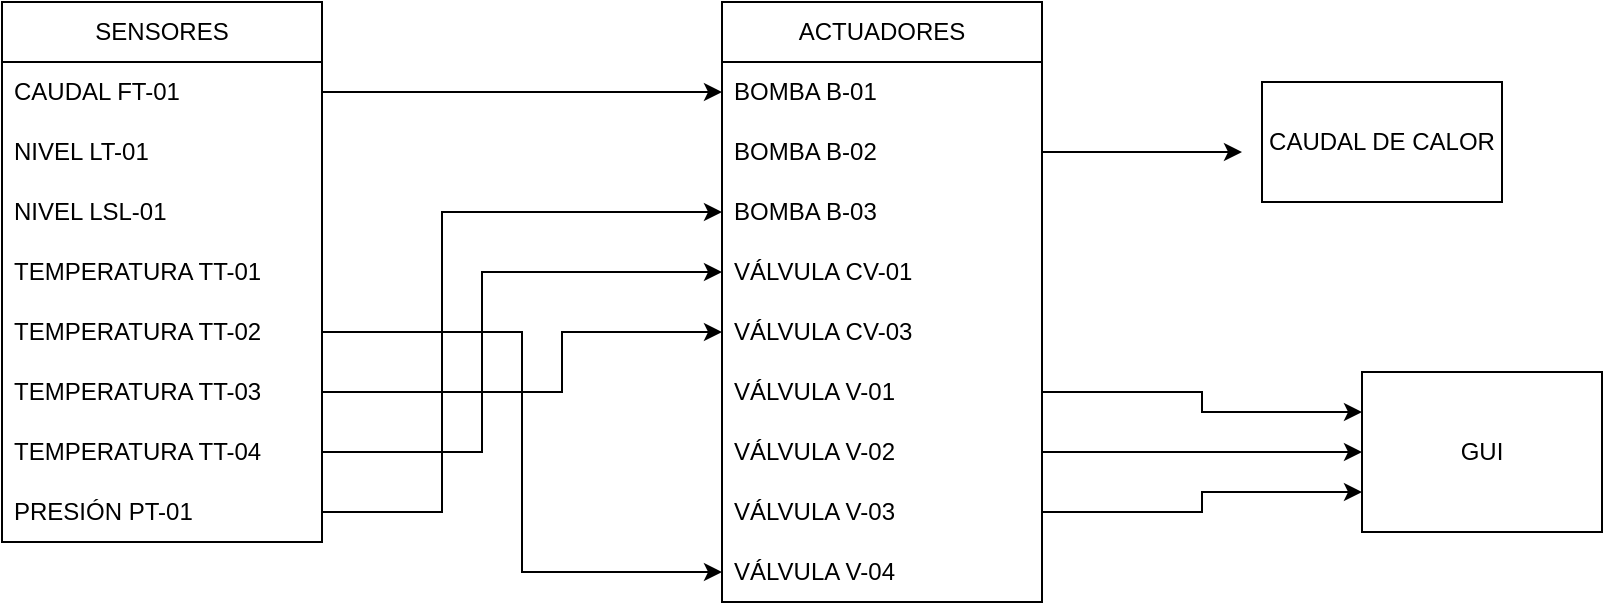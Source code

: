 <mxfile version="22.1.15" type="device">
  <diagram name="Page-1" id="NuTz3H4AymrAXawSKKKk">
    <mxGraphModel dx="1018" dy="821" grid="1" gridSize="10" guides="1" tooltips="1" connect="1" arrows="1" fold="1" page="1" pageScale="1" pageWidth="1600" pageHeight="900" math="0" shadow="0">
      <root>
        <mxCell id="0" />
        <mxCell id="1" parent="0" />
        <mxCell id="_Uri1awAjuGuolod6LKg-7" value="SENSORES" style="swimlane;fontStyle=0;childLayout=stackLayout;horizontal=1;startSize=30;horizontalStack=0;resizeParent=1;resizeParentMax=0;resizeLast=0;collapsible=1;marginBottom=0;whiteSpace=wrap;html=1;" vertex="1" parent="1">
          <mxGeometry x="320" y="230" width="160" height="270" as="geometry" />
        </mxCell>
        <mxCell id="_Uri1awAjuGuolod6LKg-8" value="CAUDAL FT-01" style="text;strokeColor=none;fillColor=none;align=left;verticalAlign=middle;spacingLeft=4;spacingRight=4;overflow=hidden;points=[[0,0.5],[1,0.5]];portConstraint=eastwest;rotatable=0;whiteSpace=wrap;html=1;" vertex="1" parent="_Uri1awAjuGuolod6LKg-7">
          <mxGeometry y="30" width="160" height="30" as="geometry" />
        </mxCell>
        <mxCell id="_Uri1awAjuGuolod6LKg-9" value="NIVEL LT-01" style="text;strokeColor=none;fillColor=none;align=left;verticalAlign=middle;spacingLeft=4;spacingRight=4;overflow=hidden;points=[[0,0.5],[1,0.5]];portConstraint=eastwest;rotatable=0;whiteSpace=wrap;html=1;" vertex="1" parent="_Uri1awAjuGuolod6LKg-7">
          <mxGeometry y="60" width="160" height="30" as="geometry" />
        </mxCell>
        <mxCell id="_Uri1awAjuGuolod6LKg-10" value="NIVEL LSL-01" style="text;strokeColor=none;fillColor=none;align=left;verticalAlign=middle;spacingLeft=4;spacingRight=4;overflow=hidden;points=[[0,0.5],[1,0.5]];portConstraint=eastwest;rotatable=0;whiteSpace=wrap;html=1;" vertex="1" parent="_Uri1awAjuGuolod6LKg-7">
          <mxGeometry y="90" width="160" height="30" as="geometry" />
        </mxCell>
        <mxCell id="_Uri1awAjuGuolod6LKg-13" value="TEMPERATURA TT-01" style="text;strokeColor=none;fillColor=none;align=left;verticalAlign=middle;spacingLeft=4;spacingRight=4;overflow=hidden;points=[[0,0.5],[1,0.5]];portConstraint=eastwest;rotatable=0;whiteSpace=wrap;html=1;" vertex="1" parent="_Uri1awAjuGuolod6LKg-7">
          <mxGeometry y="120" width="160" height="30" as="geometry" />
        </mxCell>
        <mxCell id="_Uri1awAjuGuolod6LKg-15" value="TEMPERATURA TT-02" style="text;strokeColor=none;fillColor=none;align=left;verticalAlign=middle;spacingLeft=4;spacingRight=4;overflow=hidden;points=[[0,0.5],[1,0.5]];portConstraint=eastwest;rotatable=0;whiteSpace=wrap;html=1;" vertex="1" parent="_Uri1awAjuGuolod6LKg-7">
          <mxGeometry y="150" width="160" height="30" as="geometry" />
        </mxCell>
        <mxCell id="_Uri1awAjuGuolod6LKg-14" value="TEMPERATURA TT-03" style="text;strokeColor=none;fillColor=none;align=left;verticalAlign=middle;spacingLeft=4;spacingRight=4;overflow=hidden;points=[[0,0.5],[1,0.5]];portConstraint=eastwest;rotatable=0;whiteSpace=wrap;html=1;" vertex="1" parent="_Uri1awAjuGuolod6LKg-7">
          <mxGeometry y="180" width="160" height="30" as="geometry" />
        </mxCell>
        <mxCell id="_Uri1awAjuGuolod6LKg-12" value="TEMPERATURA TT-04" style="text;strokeColor=none;fillColor=none;align=left;verticalAlign=middle;spacingLeft=4;spacingRight=4;overflow=hidden;points=[[0,0.5],[1,0.5]];portConstraint=eastwest;rotatable=0;whiteSpace=wrap;html=1;" vertex="1" parent="_Uri1awAjuGuolod6LKg-7">
          <mxGeometry y="210" width="160" height="30" as="geometry" />
        </mxCell>
        <mxCell id="_Uri1awAjuGuolod6LKg-11" value="PRESIÓN PT-01" style="text;strokeColor=none;fillColor=none;align=left;verticalAlign=middle;spacingLeft=4;spacingRight=4;overflow=hidden;points=[[0,0.5],[1,0.5]];portConstraint=eastwest;rotatable=0;whiteSpace=wrap;html=1;" vertex="1" parent="_Uri1awAjuGuolod6LKg-7">
          <mxGeometry y="240" width="160" height="30" as="geometry" />
        </mxCell>
        <mxCell id="_Uri1awAjuGuolod6LKg-16" value="ACTUADORES" style="swimlane;fontStyle=0;childLayout=stackLayout;horizontal=1;startSize=30;horizontalStack=0;resizeParent=1;resizeParentMax=0;resizeLast=0;collapsible=1;marginBottom=0;whiteSpace=wrap;html=1;" vertex="1" parent="1">
          <mxGeometry x="680" y="230" width="160" height="300" as="geometry" />
        </mxCell>
        <mxCell id="_Uri1awAjuGuolod6LKg-18" value="BOMBA B-01" style="text;strokeColor=none;fillColor=none;align=left;verticalAlign=middle;spacingLeft=4;spacingRight=4;overflow=hidden;points=[[0,0.5],[1,0.5]];portConstraint=eastwest;rotatable=0;whiteSpace=wrap;html=1;" vertex="1" parent="_Uri1awAjuGuolod6LKg-16">
          <mxGeometry y="30" width="160" height="30" as="geometry" />
        </mxCell>
        <mxCell id="_Uri1awAjuGuolod6LKg-36" style="edgeStyle=orthogonalEdgeStyle;rounded=0;orthogonalLoop=1;jettySize=auto;html=1;" edge="1" parent="_Uri1awAjuGuolod6LKg-16" source="_Uri1awAjuGuolod6LKg-17">
          <mxGeometry relative="1" as="geometry">
            <mxPoint x="260" y="75" as="targetPoint" />
          </mxGeometry>
        </mxCell>
        <mxCell id="_Uri1awAjuGuolod6LKg-17" value="BOMBA B-02" style="text;strokeColor=none;fillColor=none;align=left;verticalAlign=middle;spacingLeft=4;spacingRight=4;overflow=hidden;points=[[0,0.5],[1,0.5]];portConstraint=eastwest;rotatable=0;whiteSpace=wrap;html=1;" vertex="1" parent="_Uri1awAjuGuolod6LKg-16">
          <mxGeometry y="60" width="160" height="30" as="geometry" />
        </mxCell>
        <mxCell id="_Uri1awAjuGuolod6LKg-21" value="BOMBA B-03" style="text;strokeColor=none;fillColor=none;align=left;verticalAlign=middle;spacingLeft=4;spacingRight=4;overflow=hidden;points=[[0,0.5],[1,0.5]];portConstraint=eastwest;rotatable=0;whiteSpace=wrap;html=1;" vertex="1" parent="_Uri1awAjuGuolod6LKg-16">
          <mxGeometry y="90" width="160" height="30" as="geometry" />
        </mxCell>
        <mxCell id="_Uri1awAjuGuolod6LKg-25" value="VÁLVULA CV-01" style="text;strokeColor=none;fillColor=none;align=left;verticalAlign=middle;spacingLeft=4;spacingRight=4;overflow=hidden;points=[[0,0.5],[1,0.5]];portConstraint=eastwest;rotatable=0;whiteSpace=wrap;html=1;" vertex="1" parent="_Uri1awAjuGuolod6LKg-16">
          <mxGeometry y="120" width="160" height="30" as="geometry" />
        </mxCell>
        <mxCell id="_Uri1awAjuGuolod6LKg-19" value="VÁLVULA CV-03" style="text;strokeColor=none;fillColor=none;align=left;verticalAlign=middle;spacingLeft=4;spacingRight=4;overflow=hidden;points=[[0,0.5],[1,0.5]];portConstraint=eastwest;rotatable=0;whiteSpace=wrap;html=1;" vertex="1" parent="_Uri1awAjuGuolod6LKg-16">
          <mxGeometry y="150" width="160" height="30" as="geometry" />
        </mxCell>
        <mxCell id="_Uri1awAjuGuolod6LKg-23" value="VÁLVULA V-01" style="text;strokeColor=none;fillColor=none;align=left;verticalAlign=middle;spacingLeft=4;spacingRight=4;overflow=hidden;points=[[0,0.5],[1,0.5]];portConstraint=eastwest;rotatable=0;whiteSpace=wrap;html=1;" vertex="1" parent="_Uri1awAjuGuolod6LKg-16">
          <mxGeometry y="180" width="160" height="30" as="geometry" />
        </mxCell>
        <mxCell id="_Uri1awAjuGuolod6LKg-24" value="VÁLVULA V-02" style="text;strokeColor=none;fillColor=none;align=left;verticalAlign=middle;spacingLeft=4;spacingRight=4;overflow=hidden;points=[[0,0.5],[1,0.5]];portConstraint=eastwest;rotatable=0;whiteSpace=wrap;html=1;" vertex="1" parent="_Uri1awAjuGuolod6LKg-16">
          <mxGeometry y="210" width="160" height="30" as="geometry" />
        </mxCell>
        <mxCell id="_Uri1awAjuGuolod6LKg-20" value="VÁLVULA V-03" style="text;strokeColor=none;fillColor=none;align=left;verticalAlign=middle;spacingLeft=4;spacingRight=4;overflow=hidden;points=[[0,0.5],[1,0.5]];portConstraint=eastwest;rotatable=0;whiteSpace=wrap;html=1;" vertex="1" parent="_Uri1awAjuGuolod6LKg-16">
          <mxGeometry y="240" width="160" height="30" as="geometry" />
        </mxCell>
        <mxCell id="_Uri1awAjuGuolod6LKg-22" value="VÁLVULA V-04" style="text;strokeColor=none;fillColor=none;align=left;verticalAlign=middle;spacingLeft=4;spacingRight=4;overflow=hidden;points=[[0,0.5],[1,0.5]];portConstraint=eastwest;rotatable=0;whiteSpace=wrap;html=1;" vertex="1" parent="_Uri1awAjuGuolod6LKg-16">
          <mxGeometry y="270" width="160" height="30" as="geometry" />
        </mxCell>
        <mxCell id="_Uri1awAjuGuolod6LKg-26" style="edgeStyle=orthogonalEdgeStyle;rounded=0;orthogonalLoop=1;jettySize=auto;html=1;exitX=1;exitY=0.5;exitDx=0;exitDy=0;entryX=0;entryY=0.5;entryDx=0;entryDy=0;" edge="1" parent="1" source="_Uri1awAjuGuolod6LKg-14" target="_Uri1awAjuGuolod6LKg-19">
          <mxGeometry relative="1" as="geometry">
            <Array as="points">
              <mxPoint x="600" y="425" />
              <mxPoint x="600" y="395" />
            </Array>
          </mxGeometry>
        </mxCell>
        <mxCell id="_Uri1awAjuGuolod6LKg-27" style="edgeStyle=orthogonalEdgeStyle;rounded=0;orthogonalLoop=1;jettySize=auto;html=1;exitX=1;exitY=0.5;exitDx=0;exitDy=0;entryX=0;entryY=0.5;entryDx=0;entryDy=0;" edge="1" parent="1" source="_Uri1awAjuGuolod6LKg-12" target="_Uri1awAjuGuolod6LKg-25">
          <mxGeometry relative="1" as="geometry">
            <Array as="points">
              <mxPoint x="560" y="455" />
              <mxPoint x="560" y="365" />
            </Array>
          </mxGeometry>
        </mxCell>
        <mxCell id="_Uri1awAjuGuolod6LKg-28" style="edgeStyle=orthogonalEdgeStyle;rounded=0;orthogonalLoop=1;jettySize=auto;html=1;exitX=1;exitY=0.5;exitDx=0;exitDy=0;entryX=0;entryY=0.5;entryDx=0;entryDy=0;" edge="1" parent="1" source="_Uri1awAjuGuolod6LKg-8" target="_Uri1awAjuGuolod6LKg-18">
          <mxGeometry relative="1" as="geometry" />
        </mxCell>
        <mxCell id="_Uri1awAjuGuolod6LKg-29" style="edgeStyle=orthogonalEdgeStyle;rounded=0;orthogonalLoop=1;jettySize=auto;html=1;exitX=1;exitY=0.5;exitDx=0;exitDy=0;entryX=0;entryY=0.5;entryDx=0;entryDy=0;" edge="1" parent="1" source="_Uri1awAjuGuolod6LKg-15" target="_Uri1awAjuGuolod6LKg-22">
          <mxGeometry relative="1" as="geometry" />
        </mxCell>
        <mxCell id="_Uri1awAjuGuolod6LKg-30" style="edgeStyle=orthogonalEdgeStyle;rounded=0;orthogonalLoop=1;jettySize=auto;html=1;exitX=1;exitY=0.5;exitDx=0;exitDy=0;entryX=0;entryY=0.5;entryDx=0;entryDy=0;" edge="1" parent="1" source="_Uri1awAjuGuolod6LKg-11" target="_Uri1awAjuGuolod6LKg-21">
          <mxGeometry relative="1" as="geometry">
            <Array as="points">
              <mxPoint x="540" y="485" />
              <mxPoint x="540" y="335" />
            </Array>
          </mxGeometry>
        </mxCell>
        <mxCell id="_Uri1awAjuGuolod6LKg-31" value="GUI" style="whiteSpace=wrap;html=1;" vertex="1" parent="1">
          <mxGeometry x="1000" y="415" width="120" height="80" as="geometry" />
        </mxCell>
        <mxCell id="_Uri1awAjuGuolod6LKg-32" style="edgeStyle=orthogonalEdgeStyle;rounded=0;orthogonalLoop=1;jettySize=auto;html=1;exitX=1;exitY=0.5;exitDx=0;exitDy=0;entryX=0;entryY=0.25;entryDx=0;entryDy=0;" edge="1" parent="1" source="_Uri1awAjuGuolod6LKg-23" target="_Uri1awAjuGuolod6LKg-31">
          <mxGeometry relative="1" as="geometry" />
        </mxCell>
        <mxCell id="_Uri1awAjuGuolod6LKg-33" style="edgeStyle=orthogonalEdgeStyle;rounded=0;orthogonalLoop=1;jettySize=auto;html=1;exitX=1;exitY=0.5;exitDx=0;exitDy=0;entryX=0;entryY=0.5;entryDx=0;entryDy=0;" edge="1" parent="1" source="_Uri1awAjuGuolod6LKg-24" target="_Uri1awAjuGuolod6LKg-31">
          <mxGeometry relative="1" as="geometry">
            <mxPoint x="970" y="460" as="targetPoint" />
          </mxGeometry>
        </mxCell>
        <mxCell id="_Uri1awAjuGuolod6LKg-34" style="edgeStyle=orthogonalEdgeStyle;rounded=0;orthogonalLoop=1;jettySize=auto;html=1;exitX=1;exitY=0.5;exitDx=0;exitDy=0;entryX=0;entryY=0.75;entryDx=0;entryDy=0;" edge="1" parent="1" source="_Uri1awAjuGuolod6LKg-20" target="_Uri1awAjuGuolod6LKg-31">
          <mxGeometry relative="1" as="geometry" />
        </mxCell>
        <mxCell id="_Uri1awAjuGuolod6LKg-37" value="CAUDAL DE CALOR" style="whiteSpace=wrap;html=1;" vertex="1" parent="1">
          <mxGeometry x="950" y="270" width="120" height="60" as="geometry" />
        </mxCell>
      </root>
    </mxGraphModel>
  </diagram>
</mxfile>
